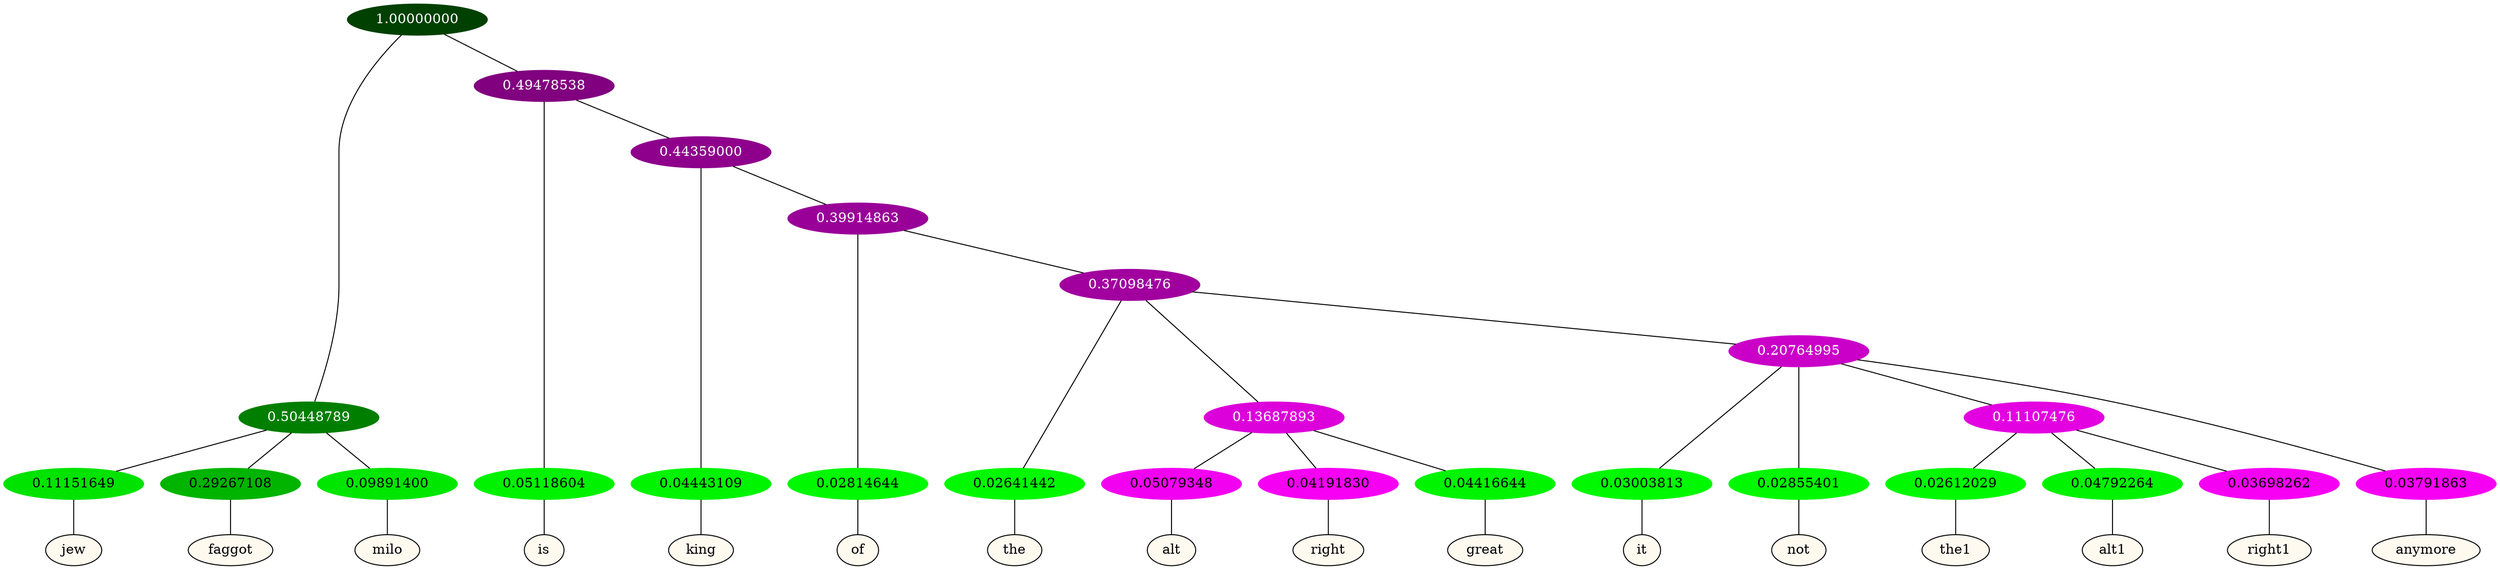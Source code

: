 graph {
	node [format=png height=0.15 nodesep=0.001 ordering=out overlap=prism overlap_scaling=0.01 ranksep=0.001 ratio=0.2 style=filled width=0.15]
	{
		rank=same
		a_w_3 [label=jew color=black fillcolor=floralwhite style="filled,solid"]
		a_w_4 [label=faggot color=black fillcolor=floralwhite style="filled,solid"]
		a_w_5 [label=milo color=black fillcolor=floralwhite style="filled,solid"]
		a_w_6 [label=is color=black fillcolor=floralwhite style="filled,solid"]
		a_w_8 [label=king color=black fillcolor=floralwhite style="filled,solid"]
		a_w_10 [label=of color=black fillcolor=floralwhite style="filled,solid"]
		a_w_12 [label=the color=black fillcolor=floralwhite style="filled,solid"]
		a_w_15 [label=alt color=black fillcolor=floralwhite style="filled,solid"]
		a_w_16 [label=right color=black fillcolor=floralwhite style="filled,solid"]
		a_w_17 [label=great color=black fillcolor=floralwhite style="filled,solid"]
		a_w_18 [label=it color=black fillcolor=floralwhite style="filled,solid"]
		a_w_19 [label=not color=black fillcolor=floralwhite style="filled,solid"]
		a_w_22 [label=the1 color=black fillcolor=floralwhite style="filled,solid"]
		a_w_23 [label=alt1 color=black fillcolor=floralwhite style="filled,solid"]
		a_w_24 [label=right1 color=black fillcolor=floralwhite style="filled,solid"]
		a_w_21 [label=anymore color=black fillcolor=floralwhite style="filled,solid"]
	}
	a_n_3 -- a_w_3
	a_n_4 -- a_w_4
	a_n_5 -- a_w_5
	a_n_6 -- a_w_6
	a_n_8 -- a_w_8
	a_n_10 -- a_w_10
	a_n_12 -- a_w_12
	a_n_15 -- a_w_15
	a_n_16 -- a_w_16
	a_n_17 -- a_w_17
	a_n_18 -- a_w_18
	a_n_19 -- a_w_19
	a_n_22 -- a_w_22
	a_n_23 -- a_w_23
	a_n_24 -- a_w_24
	a_n_21 -- a_w_21
	{
		rank=same
		a_n_3 [label=0.11151649 color="0.334 1.000 0.888" fontcolor=black]
		a_n_4 [label=0.29267108 color="0.334 1.000 0.707" fontcolor=black]
		a_n_5 [label=0.09891400 color="0.334 1.000 0.901" fontcolor=black]
		a_n_6 [label=0.05118604 color="0.334 1.000 0.949" fontcolor=black]
		a_n_8 [label=0.04443109 color="0.334 1.000 0.956" fontcolor=black]
		a_n_10 [label=0.02814644 color="0.334 1.000 0.972" fontcolor=black]
		a_n_12 [label=0.02641442 color="0.334 1.000 0.974" fontcolor=black]
		a_n_15 [label=0.05079348 color="0.835 1.000 0.949" fontcolor=black]
		a_n_16 [label=0.04191830 color="0.835 1.000 0.958" fontcolor=black]
		a_n_17 [label=0.04416644 color="0.334 1.000 0.956" fontcolor=black]
		a_n_18 [label=0.03003813 color="0.334 1.000 0.970" fontcolor=black]
		a_n_19 [label=0.02855401 color="0.334 1.000 0.971" fontcolor=black]
		a_n_22 [label=0.02612029 color="0.334 1.000 0.974" fontcolor=black]
		a_n_23 [label=0.04792264 color="0.334 1.000 0.952" fontcolor=black]
		a_n_24 [label=0.03698262 color="0.835 1.000 0.963" fontcolor=black]
		a_n_21 [label=0.03791863 color="0.835 1.000 0.962" fontcolor=black]
	}
	a_n_0 [label=1.00000000 color="0.334 1.000 0.250" fontcolor=grey99]
	a_n_1 [label=0.50448789 color="0.334 1.000 0.496" fontcolor=grey99]
	a_n_0 -- a_n_1
	a_n_2 [label=0.49478538 color="0.835 1.000 0.505" fontcolor=grey99]
	a_n_0 -- a_n_2
	a_n_1 -- a_n_3
	a_n_1 -- a_n_4
	a_n_1 -- a_n_5
	a_n_2 -- a_n_6
	a_n_7 [label=0.44359000 color="0.835 1.000 0.556" fontcolor=grey99]
	a_n_2 -- a_n_7
	a_n_7 -- a_n_8
	a_n_9 [label=0.39914863 color="0.835 1.000 0.601" fontcolor=grey99]
	a_n_7 -- a_n_9
	a_n_9 -- a_n_10
	a_n_11 [label=0.37098476 color="0.835 1.000 0.629" fontcolor=grey99]
	a_n_9 -- a_n_11
	a_n_11 -- a_n_12
	a_n_13 [label=0.13687893 color="0.835 1.000 0.863" fontcolor=grey99]
	a_n_11 -- a_n_13
	a_n_14 [label=0.20764995 color="0.835 1.000 0.792" fontcolor=grey99]
	a_n_11 -- a_n_14
	a_n_13 -- a_n_15
	a_n_13 -- a_n_16
	a_n_13 -- a_n_17
	a_n_14 -- a_n_18
	a_n_14 -- a_n_19
	a_n_20 [label=0.11107476 color="0.835 1.000 0.889" fontcolor=grey99]
	a_n_14 -- a_n_20
	a_n_14 -- a_n_21
	a_n_20 -- a_n_22
	a_n_20 -- a_n_23
	a_n_20 -- a_n_24
}
